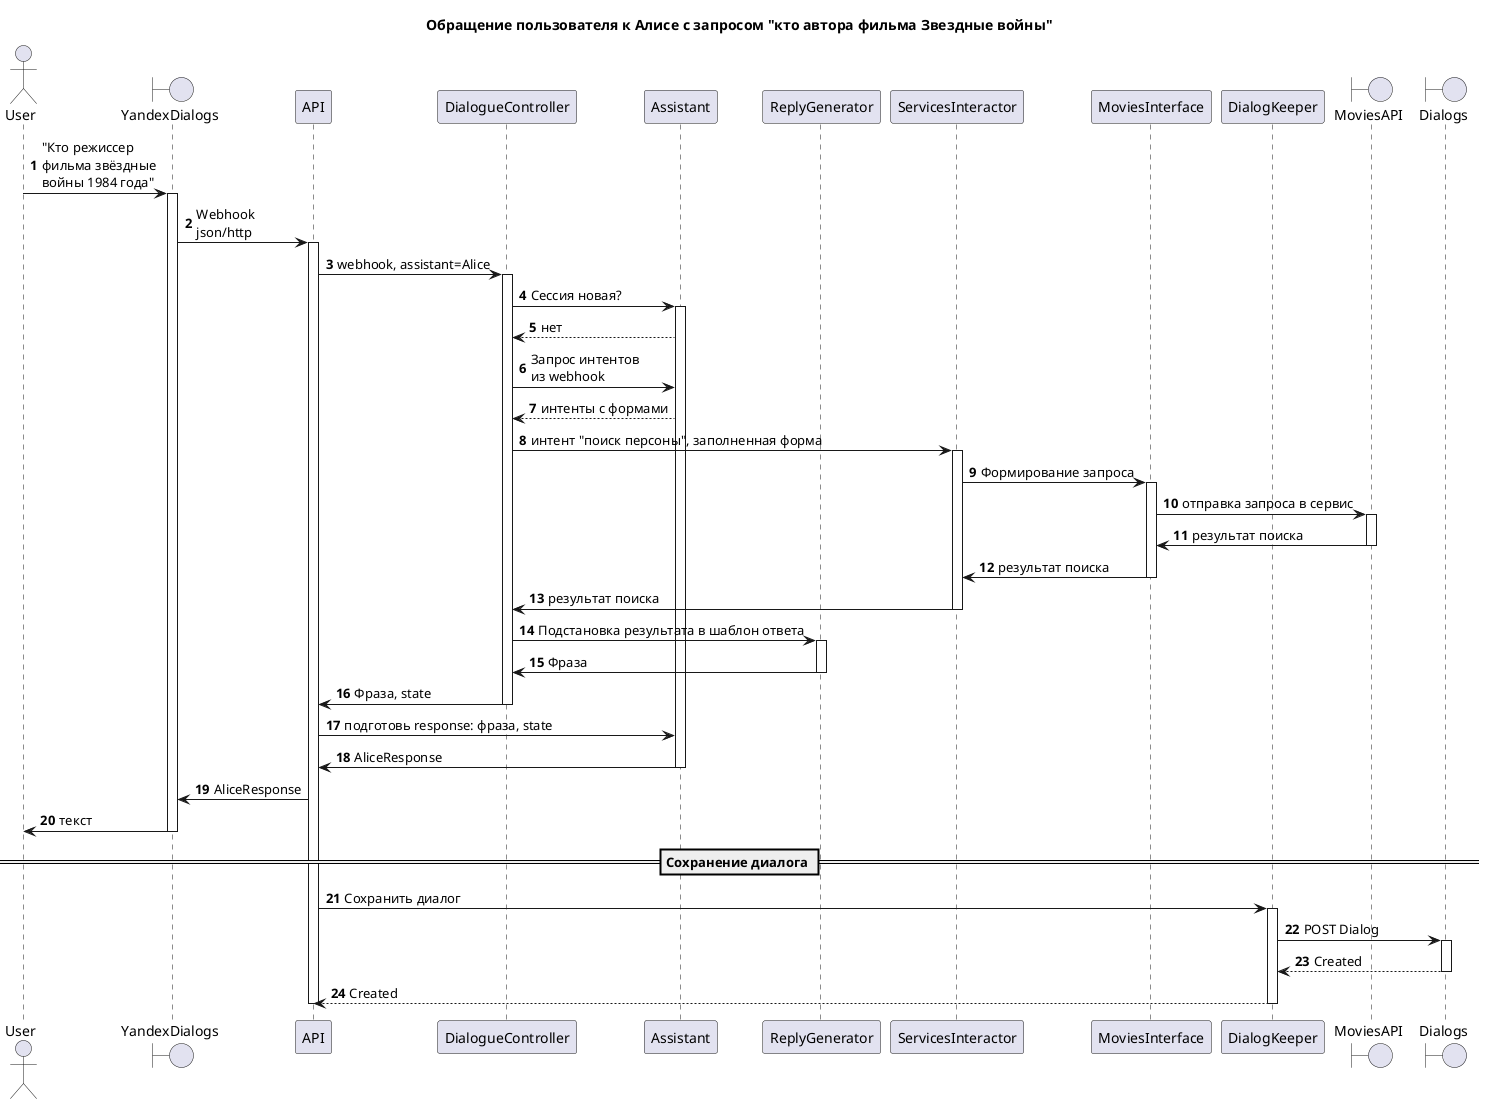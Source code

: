 @startuml "Обращение пользователя к Алисе с запросом на поиск"
autonumber

title Обращение пользователя к Алисе с запросом "кто автора фильма Звездные войны"
actor User
boundary YandexDialogs
participant API
participant DialogueController
participant Assistant
participant ReplyGenerator
participant ServicesInteractor
participant MoviesInterface
participant DialogKeeper
boundary MoviesAPI
boundary Dialogs

' Начало процесса

User -> YandexDialogs++: "Кто режиссер\nфильма звёздные\nвойны 1984 года"
YandexDialogs -> API++: Webhook\njson/http
API -> DialogueController++: webhook, assistant=Alice
DialogueController -> Assistant++: Сессия новая?
Assistant --> DialogueController: нет
DialogueController -> Assistant: Запрос интентов\nиз webhook
Assistant --> DialogueController: интенты c формами
DialogueController -> ServicesInteractor ++: интент "поиск персоны", заполненная форма
ServicesInteractor -> MoviesInterface ++: Формирование запроса
MoviesInterface -> MoviesAPI ++: отправка запроса в сервис
MoviesAPI -> MoviesInterface --: результат поиска
MoviesInterface -> ServicesInteractor --: результат поиска
ServicesInteractor -> DialogueController --: результат поиска
DialogueController -> ReplyGenerator ++: Подстановка результата в шаблон ответа
ReplyGenerator -> DialogueController --: Фраза
DialogueController -> API --: Фраза, state
API -> Assistant: подготовь response: фраза, state
Assistant -> API --: AliceResponse
API -> YandexDialogs: AliceResponse
YandexDialogs -> User --: текст
== Сохранение диалога ==
API -> DialogKeeper ++: Сохранить диалог
DialogKeeper -> Dialogs ++: POST Dialog
Dialogs --> DialogKeeper --: Created
DialogKeeper --> API --: Created
deactivate API
@enduml
